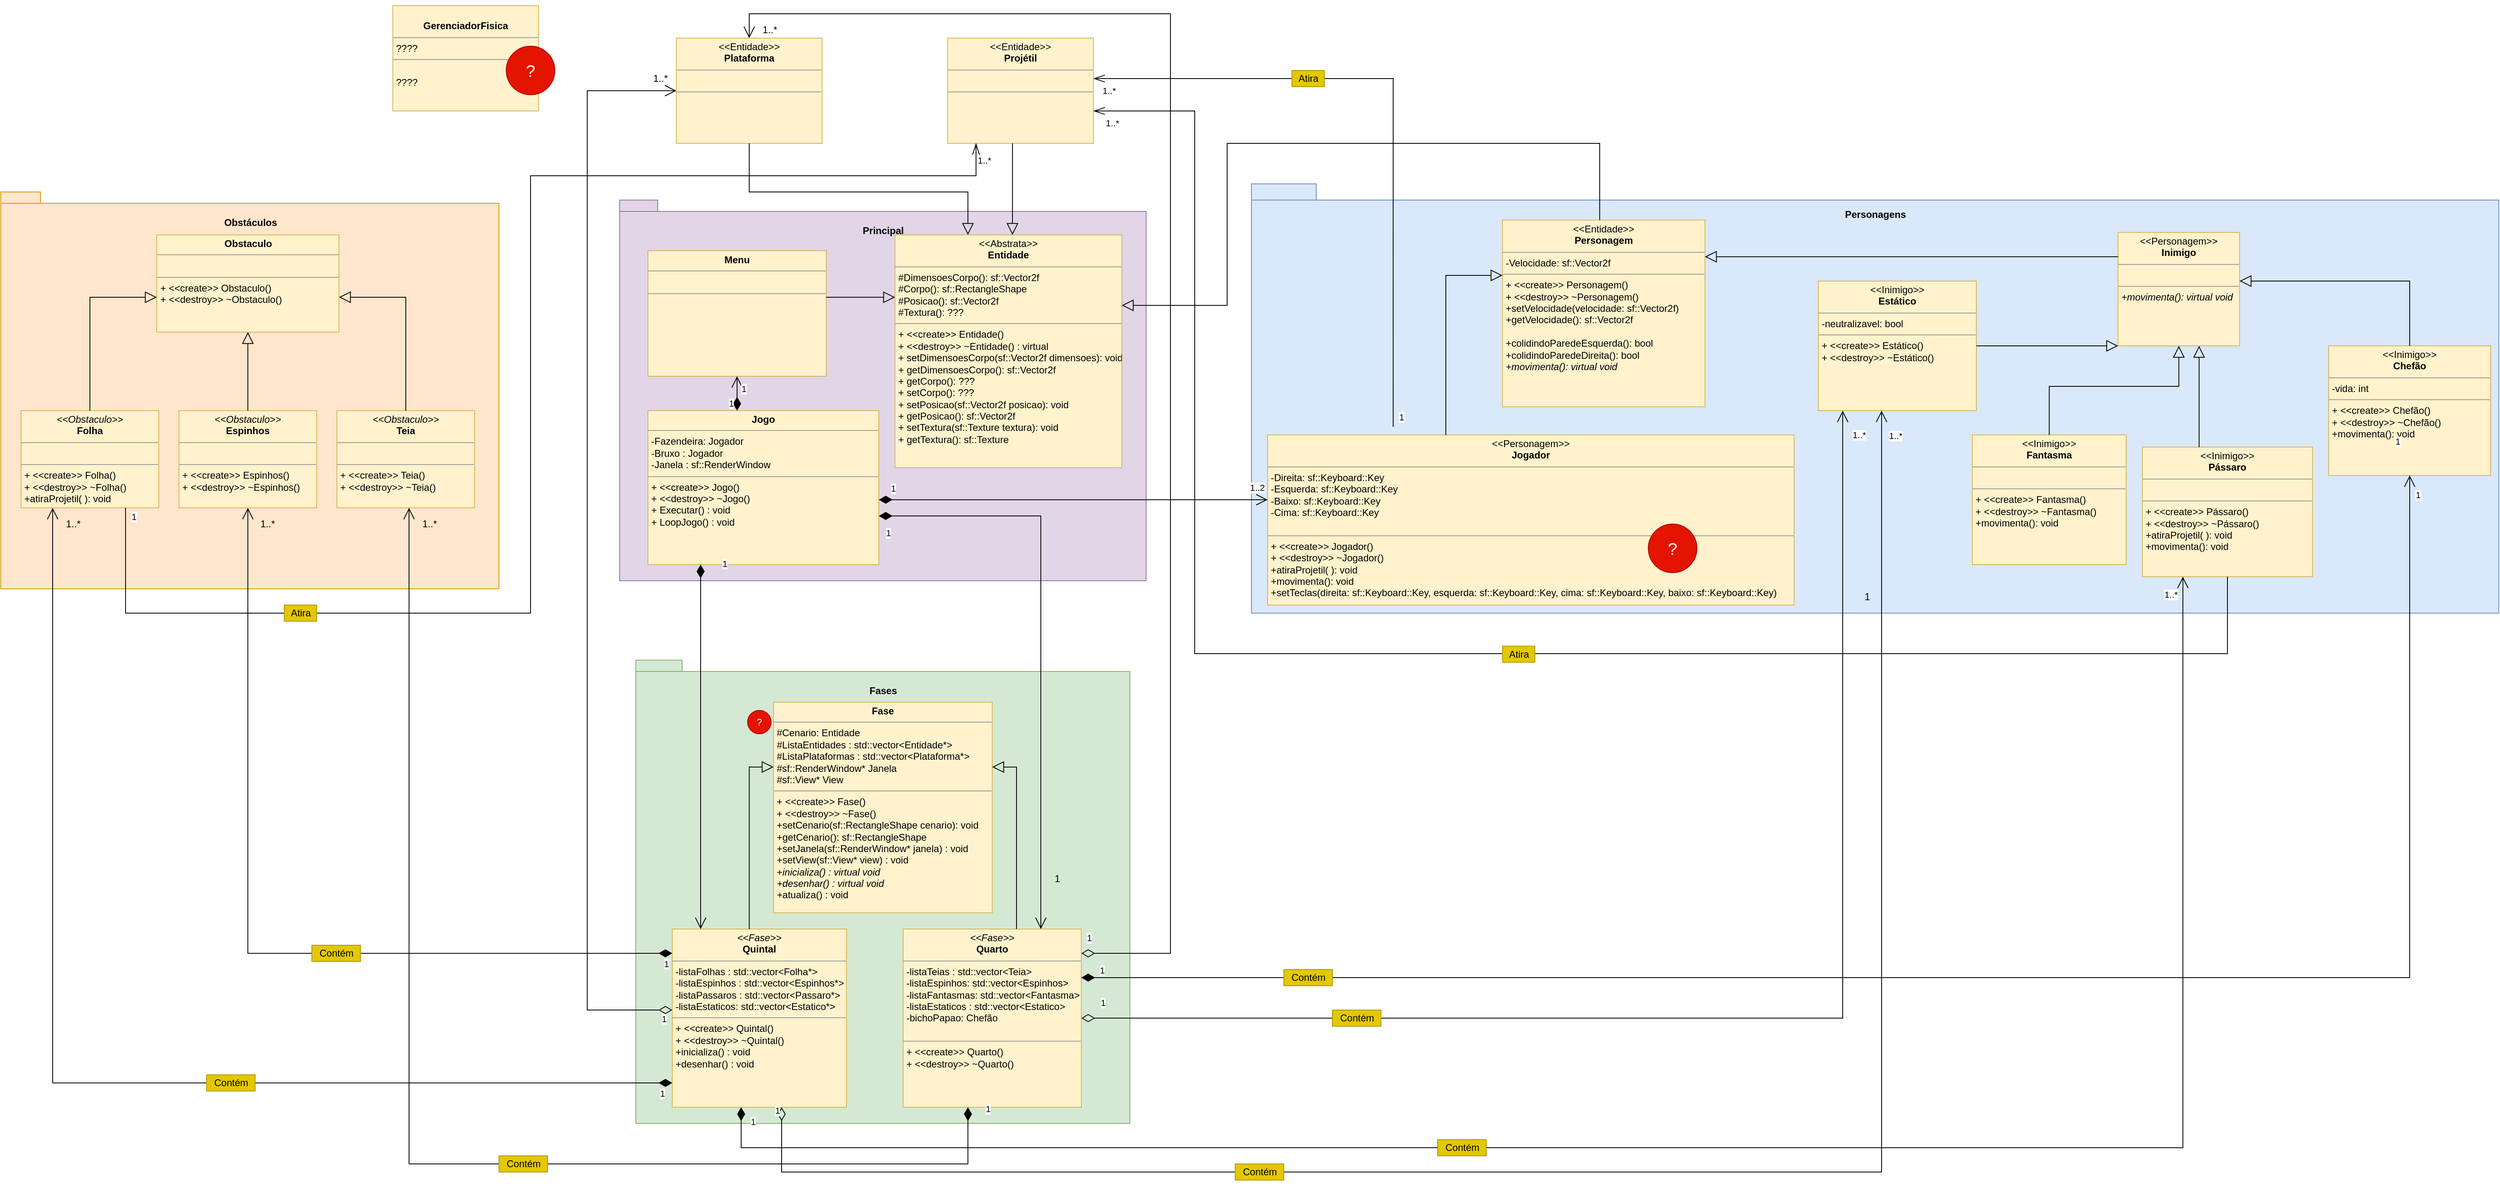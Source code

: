 <mxfile version="14.9.2" type="google"><diagram id="7k_gjuvvFMuULo9rsag7" name="Page-1"><mxGraphModel dx="1021" dy="529" grid="1" gridSize="10" guides="1" tooltips="1" connect="1" arrows="1" fold="1" page="1" pageScale="1" pageWidth="827" pageHeight="1169" math="0" shadow="0"><root><mxCell id="0"/><mxCell id="1" parent="0"/><mxCell id="eO2dSY4aLmtv8ExwFrCQ-41" value="&lt;br&gt;Principal" style="shape=folder;fontStyle=1;spacingTop=10;tabWidth=40;tabHeight=14;tabPosition=left;html=1;fillColor=#e1d5e7;strokeColor=#9673a6;verticalAlign=top;" parent="1" vertex="1"><mxGeometry x="870" y="590" width="650" height="470" as="geometry"/></mxCell><mxCell id="eO2dSY4aLmtv8ExwFrCQ-42" value="&lt;br&gt;Obstáculos&lt;br&gt;" style="shape=folder;fontStyle=1;spacingTop=10;tabWidth=40;tabHeight=14;tabPosition=left;html=1;fillColor=#ffe6cc;strokeColor=#d79b00;labelPosition=center;verticalLabelPosition=middle;align=center;verticalAlign=top;" parent="1" vertex="1"><mxGeometry x="106" y="580" width="615" height="490" as="geometry"/></mxCell><mxCell id="eO2dSY4aLmtv8ExwFrCQ-43" value="&lt;br&gt;Personagens" style="shape=folder;fontStyle=1;spacingTop=10;tabWidth=80;tabHeight=20;tabPosition=left;html=1;fillColor=#dae8fc;strokeColor=#6c8ebf;align=center;labelPosition=center;verticalLabelPosition=middle;verticalAlign=top;" parent="1" vertex="1"><mxGeometry x="1650" y="570" width="1540" height="530" as="geometry"/></mxCell><mxCell id="eO2dSY4aLmtv8ExwFrCQ-44" value="&lt;p style=&quot;margin: 0px ; margin-top: 4px ; text-align: center&quot;&gt;&lt;i&gt;&amp;lt;&amp;lt;Obstaculo&amp;gt;&amp;gt;&lt;/i&gt;&lt;br&gt;&lt;b&gt;Folha&lt;/b&gt;&lt;/p&gt;&lt;hr size=&quot;1&quot;&gt;&lt;p style=&quot;margin: 0px ; margin-left: 4px&quot;&gt;&lt;br&gt;&lt;/p&gt;&lt;hr size=&quot;1&quot;&gt;&lt;p style=&quot;margin: 0px ; margin-left: 4px&quot;&gt;+ &amp;lt;&amp;lt;create&amp;gt;&amp;gt; Folha()&lt;br&gt;+ &amp;lt;&amp;lt;destroy&amp;gt;&amp;gt; ~Folha()&lt;br&gt;&lt;/p&gt;&lt;p style=&quot;margin: 0px ; margin-left: 4px&quot;&gt;+atiraProjetil( ): void&lt;br&gt;&lt;/p&gt;" style="verticalAlign=top;align=left;overflow=fill;fontSize=12;fontFamily=Helvetica;html=1;fillColor=#fff2cc;strokeColor=#d6b656;" parent="1" vertex="1"><mxGeometry x="131" y="850" width="170" height="120" as="geometry"/></mxCell><mxCell id="eO2dSY4aLmtv8ExwFrCQ-45" value="&lt;p style=&quot;margin: 0px ; margin-top: 4px ; text-align: center&quot;&gt;&lt;i&gt;&amp;lt;&amp;lt;Obstaculo&amp;gt;&amp;gt;&lt;/i&gt;&lt;br&gt;&lt;b&gt;Teia&lt;/b&gt;&lt;/p&gt;&lt;hr size=&quot;1&quot;&gt;&lt;p style=&quot;margin: 0px ; margin-left: 4px&quot;&gt;&lt;br&gt;&lt;/p&gt;&lt;hr size=&quot;1&quot;&gt;&lt;p style=&quot;margin: 0px ; margin-left: 4px&quot;&gt;+ &amp;lt;&amp;lt;create&amp;gt;&amp;gt; Teia()&lt;br&gt;+ &amp;lt;&amp;lt;destroy&amp;gt;&amp;gt; ~Teia()&lt;br&gt;&lt;/p&gt;" style="verticalAlign=top;align=left;overflow=fill;fontSize=12;fontFamily=Helvetica;html=1;fillColor=#fff2cc;strokeColor=#d6b656;" parent="1" vertex="1"><mxGeometry x="521" y="850" width="170" height="120" as="geometry"/></mxCell><mxCell id="eO2dSY4aLmtv8ExwFrCQ-46" value="&lt;p style=&quot;margin: 0px ; margin-top: 4px ; text-align: center&quot;&gt;&lt;i&gt;&amp;lt;&amp;lt;Obstaculo&amp;gt;&amp;gt;&lt;/i&gt;&lt;br&gt;&lt;b&gt;Espinhos&lt;/b&gt;&lt;/p&gt;&lt;hr size=&quot;1&quot;&gt;&lt;p style=&quot;margin: 0px ; margin-left: 4px&quot;&gt;&lt;br&gt;&lt;/p&gt;&lt;hr size=&quot;1&quot;&gt;&lt;p style=&quot;margin: 0px ; margin-left: 4px&quot;&gt;+ &amp;lt;&amp;lt;create&amp;gt;&amp;gt; Espinhos()&lt;br&gt;+ &amp;lt;&amp;lt;destroy&amp;gt;&amp;gt; ~Espinhos()&lt;br&gt;&lt;/p&gt;" style="verticalAlign=top;align=left;overflow=fill;fontSize=12;fontFamily=Helvetica;html=1;fillColor=#fff2cc;strokeColor=#d6b656;" parent="1" vertex="1"><mxGeometry x="326" y="850" width="170" height="120" as="geometry"/></mxCell><mxCell id="eO2dSY4aLmtv8ExwFrCQ-47" value="" style="endArrow=block;endFill=0;endSize=12;html=1;rounded=0;edgeStyle=elbowEdgeStyle;elbow=vertical;" parent="1" source="eO2dSY4aLmtv8ExwFrCQ-44" target="eO2dSY4aLmtv8ExwFrCQ-70" edge="1"><mxGeometry width="160" relative="1" as="geometry"><mxPoint x="151" y="790" as="sourcePoint"/><mxPoint x="296" y="710" as="targetPoint"/><Array as="points"><mxPoint x="216" y="710"/><mxPoint x="216" y="710"/></Array></mxGeometry></mxCell><mxCell id="eO2dSY4aLmtv8ExwFrCQ-48" value="" style="endArrow=block;endFill=0;endSize=12;html=1;rounded=0;edgeStyle=elbowEdgeStyle;elbow=vertical;" parent="1" source="eO2dSY4aLmtv8ExwFrCQ-45" target="eO2dSY4aLmtv8ExwFrCQ-70" edge="1"><mxGeometry width="160" relative="1" as="geometry"><mxPoint x="511" y="790" as="sourcePoint"/><mxPoint x="526" y="710" as="targetPoint"/><Array as="points"><mxPoint x="606" y="710"/></Array></mxGeometry></mxCell><mxCell id="eO2dSY4aLmtv8ExwFrCQ-50" value="" style="endArrow=block;endFill=0;endSize=12;html=1;rounded=0;edgeStyle=elbowEdgeStyle;elbow=vertical;" parent="1" source="eO2dSY4aLmtv8ExwFrCQ-46" target="eO2dSY4aLmtv8ExwFrCQ-70" edge="1"><mxGeometry width="160" relative="1" as="geometry"><mxPoint x="351" y="799" as="sourcePoint"/><mxPoint x="411" y="757" as="targetPoint"/></mxGeometry></mxCell><mxCell id="eO2dSY4aLmtv8ExwFrCQ-51" value="&lt;br&gt;Fases" style="shape=folder;fontStyle=1;spacingTop=10;tabWidth=40;tabHeight=14;tabPosition=left;html=1;verticalAlign=top;fillColor=#d5e8d4;strokeColor=#82b366;" parent="1" vertex="1"><mxGeometry x="890" y="1158" width="610" height="572" as="geometry"/></mxCell><mxCell id="eO2dSY4aLmtv8ExwFrCQ-52" value="&lt;p style=&quot;margin: 0px ; margin-top: 4px ; text-align: center&quot;&gt;&amp;lt;&amp;lt;Inimigo&amp;gt;&amp;gt;&lt;br&gt;&lt;b&gt;Estático&lt;/b&gt;&lt;/p&gt;&lt;hr size=&quot;1&quot;&gt;&lt;p style=&quot;margin: 0px ; margin-left: 4px&quot;&gt;-neutralizavel: bool&lt;/p&gt;&lt;hr size=&quot;1&quot;&gt;&lt;p style=&quot;margin: 0px 0px 0px 4px&quot;&gt;+ &amp;lt;&amp;lt;create&amp;gt;&amp;gt; Estático()&lt;br&gt;+ &amp;lt;&amp;lt;destroy&amp;gt;&amp;gt; ~Estático()&lt;br&gt;&lt;/p&gt;&lt;p style=&quot;margin: 0px 0px 0px 4px&quot;&gt;&lt;br&gt;&lt;/p&gt;&lt;p style=&quot;margin: 0px 0px 0px 4px&quot;&gt;&lt;br&gt;&lt;/p&gt;&lt;p style=&quot;margin: 0px ; margin-left: 4px&quot;&gt;&lt;br&gt;&lt;/p&gt;" style="verticalAlign=top;align=left;overflow=fill;fontSize=12;fontFamily=Helvetica;html=1;labelBackgroundColor=none;fillColor=#fff2cc;strokeColor=#d6b656;" parent="1" vertex="1"><mxGeometry x="2350" y="690" width="195" height="160" as="geometry"/></mxCell><mxCell id="eO2dSY4aLmtv8ExwFrCQ-53" value="&lt;p style=&quot;margin: 0px ; margin-top: 4px ; text-align: center&quot;&gt;&lt;b&gt;Fase&lt;/b&gt;&lt;/p&gt;&lt;hr size=&quot;1&quot;&gt;&lt;p style=&quot;margin: 0px ; margin-left: 4px&quot;&gt;#Cenario: Entidade&lt;/p&gt;&lt;p style=&quot;margin: 0px ; margin-left: 4px&quot;&gt;#ListaEntidades : std::vector&amp;lt;Entidade*&amp;gt;&lt;/p&gt;&lt;p style=&quot;margin: 0px ; margin-left: 4px&quot;&gt;#ListaPlataformas : std::vector&amp;lt;Plataforma*&amp;gt;&lt;/p&gt;&lt;p style=&quot;margin: 0px ; margin-left: 4px&quot;&gt;#sf::RenderWindow* Janela&lt;/p&gt;&lt;p style=&quot;margin: 0px ; margin-left: 4px&quot;&gt;#sf::View* View&lt;/p&gt;&lt;hr size=&quot;1&quot;&gt;&lt;p style=&quot;margin: 0px ; margin-left: 4px&quot;&gt;+ &amp;lt;&amp;lt;create&amp;gt;&amp;gt; Fase()&lt;br&gt;+ &amp;lt;&amp;lt;destroy&amp;gt;&amp;gt; ~Fase()&lt;/p&gt;&lt;p style=&quot;margin: 0px ; margin-left: 4px&quot;&gt;+setCenario(sf::RectangleShape cenario): void&lt;/p&gt;&lt;p style=&quot;margin: 0px ; margin-left: 4px&quot;&gt;+getCenario(): sf::RectangleShape&lt;/p&gt;&lt;p style=&quot;margin: 0px ; margin-left: 4px&quot;&gt;+setJanela(sf::RenderWindow* janela) : void&lt;/p&gt;&lt;p style=&quot;margin: 0px ; margin-left: 4px&quot;&gt;+setView(sf::View* view) : void&amp;nbsp;&lt;/p&gt;&lt;p style=&quot;margin: 0px ; margin-left: 4px&quot;&gt;+&lt;i&gt;inicializa() : virtual void&lt;/i&gt;&lt;/p&gt;&lt;p style=&quot;margin: 0px ; margin-left: 4px&quot;&gt;&lt;i&gt;+desenhar() : virtual void&lt;/i&gt;&lt;/p&gt;&lt;p style=&quot;margin: 0px ; margin-left: 4px&quot;&gt;&lt;i&gt;+&lt;/i&gt;atualiza() : void&lt;/p&gt;&lt;p style=&quot;margin: 0px ; margin-left: 4px&quot;&gt;&lt;br&gt;&lt;/p&gt;&lt;p style=&quot;margin: 0px ; margin-left: 4px&quot;&gt;&lt;br&gt;&lt;/p&gt;" style="verticalAlign=top;align=left;overflow=fill;fontSize=12;fontFamily=Helvetica;html=1;fillColor=#fff2cc;strokeColor=#d6b656;" parent="1" vertex="1"><mxGeometry x="1060" y="1210" width="270" height="260" as="geometry"/></mxCell><mxCell id="eO2dSY4aLmtv8ExwFrCQ-54" value="&lt;p style=&quot;margin: 0px ; margin-top: 4px ; text-align: center&quot;&gt;&lt;i&gt;&amp;lt;&amp;lt;Fase&amp;gt;&amp;gt;&lt;/i&gt;&lt;br&gt;&lt;b&gt;Quarto&lt;/b&gt;&lt;/p&gt;&lt;hr size=&quot;1&quot;&gt;&lt;p style=&quot;margin: 0px ; margin-left: 4px&quot;&gt;-listaTeias : std::vector&amp;lt;Teia&amp;gt;&lt;br&gt;&lt;/p&gt;&lt;p style=&quot;margin: 0px ; margin-left: 4px&quot;&gt;-listaEspinhos: std::vector&amp;lt;Espinhos&amp;gt;&lt;/p&gt;&lt;p style=&quot;margin: 0px ; margin-left: 4px&quot;&gt;-listaFantasmas: std::vector&amp;lt;Fantasma&amp;gt;&lt;/p&gt;&lt;p style=&quot;margin: 0px ; margin-left: 4px&quot;&gt;-listaEstaticos : std::vector&amp;lt;Estatico&amp;gt;&lt;/p&gt;&lt;p style=&quot;margin: 0px ; margin-left: 4px&quot;&gt;-bichoPapao: Chefão&lt;/p&gt;&lt;p style=&quot;margin: 0px ; margin-left: 4px&quot;&gt;&lt;br&gt;&lt;/p&gt;&lt;hr size=&quot;1&quot;&gt;&lt;p style=&quot;margin: 0px ; margin-left: 4px&quot;&gt;+ &amp;lt;&amp;lt;create&amp;gt;&amp;gt; Quarto()&lt;br&gt;+ &amp;lt;&amp;lt;destroy&amp;gt;&amp;gt; ~Quarto()&lt;br&gt;&lt;/p&gt;" style="verticalAlign=top;align=left;overflow=fill;fontSize=12;fontFamily=Helvetica;html=1;fillColor=#fff2cc;strokeColor=#d6b656;" parent="1" vertex="1"><mxGeometry x="1220" y="1490" width="220" height="220" as="geometry"/></mxCell><mxCell id="eO2dSY4aLmtv8ExwFrCQ-55" value="&lt;p style=&quot;margin: 0px ; margin-top: 4px ; text-align: center&quot;&gt;&lt;i&gt;&amp;lt;&amp;lt;Fase&amp;gt;&amp;gt;&lt;/i&gt;&lt;br&gt;&lt;b&gt;Quintal&lt;/b&gt;&lt;/p&gt;&lt;hr size=&quot;1&quot;&gt;&lt;p style=&quot;margin: 0px ; margin-left: 4px&quot;&gt;-listaFolhas : std::vector&amp;lt;Folha*&amp;gt;&lt;/p&gt;&lt;p style=&quot;margin: 0px ; margin-left: 4px&quot;&gt;-listaEspinhos : std::vector&amp;lt;Espinhos*&amp;gt;&lt;/p&gt;&lt;p style=&quot;margin: 0px ; margin-left: 4px&quot;&gt;-listaPassaros : std::vector&amp;lt;Passaro*&amp;gt;&lt;/p&gt;&lt;p style=&quot;margin: 0px ; margin-left: 4px&quot;&gt;-listaEstaticos: std::vector&amp;lt;Estatico*&amp;gt;&lt;/p&gt;&lt;hr size=&quot;1&quot;&gt;&lt;p style=&quot;margin: 0px ; margin-left: 4px&quot;&gt;+ &amp;lt;&amp;lt;create&amp;gt;&amp;gt; Quintal()&lt;br&gt;+ &amp;lt;&amp;lt;destroy&amp;gt;&amp;gt; ~Quintal()&lt;/p&gt;&lt;p style=&quot;margin: 0px ; margin-left: 4px&quot;&gt;+inicializa() : void&lt;/p&gt;&lt;p style=&quot;margin: 0px ; margin-left: 4px&quot;&gt;+desenhar() : void&lt;/p&gt;&lt;p style=&quot;margin: 0px ; margin-left: 4px&quot;&gt;&lt;br&gt;&lt;/p&gt;" style="verticalAlign=top;align=left;overflow=fill;fontSize=12;fontFamily=Helvetica;html=1;fillColor=#fff2cc;strokeColor=#d6b656;" parent="1" vertex="1"><mxGeometry x="935" y="1490" width="215" height="220" as="geometry"/></mxCell><mxCell id="eO2dSY4aLmtv8ExwFrCQ-57" value="&lt;p style=&quot;margin: 0px ; margin-top: 4px ; text-align: center&quot;&gt;&amp;lt;&amp;lt;Personagem&amp;gt;&amp;gt;&lt;br&gt;&lt;span style=&quot;font-weight: 700&quot;&gt;Jogador&lt;/span&gt;&lt;br&gt;&lt;/p&gt;&lt;hr size=&quot;1&quot;&gt;&lt;p style=&quot;margin: 0px ; margin-left: 4px&quot;&gt;-Direita: sf::Keyboard::Key&lt;/p&gt;&lt;p style=&quot;margin: 0px 0px 0px 4px&quot;&gt;-Esquerda: sf::Keyboard::Key&lt;/p&gt;&lt;p style=&quot;margin: 0px 0px 0px 4px&quot;&gt;-Baixo: sf::Keyboard::Key&lt;/p&gt;&lt;p style=&quot;margin: 0px 0px 0px 4px&quot;&gt;-Cima: sf::Keyboard::Key&lt;/p&gt;&lt;p style=&quot;margin: 0px 0px 0px 4px&quot;&gt;&lt;br&gt;&lt;/p&gt;&lt;hr size=&quot;1&quot;&gt;&lt;p style=&quot;margin: 0px ; margin-left: 4px&quot;&gt;+ &amp;lt;&amp;lt;create&amp;gt;&amp;gt; Jogador()&lt;br&gt;+ &amp;lt;&amp;lt;destroy&amp;gt;&amp;gt; ~Jogador()&lt;/p&gt;&lt;p style=&quot;margin: 0px 0px 0px 4px&quot;&gt;+atiraProjetil( ): void&lt;/p&gt;&lt;p style=&quot;margin: 0px ; margin-left: 4px&quot;&gt;&lt;span&gt;+movimenta(): void&lt;/span&gt;&lt;br&gt;&lt;/p&gt;&lt;p style=&quot;margin: 0px ; margin-left: 4px&quot;&gt;&lt;span&gt;+setTeclas(direita: sf::Keyboard::Key, esquerda: sf::Keyboard::Key, cima: sf::Keyboard::Key, baixo: sf::Keyboard::Key)&amp;nbsp; &amp;nbsp; &amp;nbsp; &amp;nbsp; &amp;nbsp; &amp;nbsp; &amp;nbsp; &amp;nbsp;&amp;nbsp;&lt;/span&gt;&lt;/p&gt;" style="verticalAlign=top;align=left;overflow=fill;fontSize=12;fontFamily=Helvetica;html=1;labelBackgroundColor=none;fillColor=#fff2cc;strokeColor=#d6b656;" parent="1" vertex="1"><mxGeometry x="1670" y="880" width="650" height="210" as="geometry"/></mxCell><mxCell id="eO2dSY4aLmtv8ExwFrCQ-58" value="&lt;p style=&quot;margin: 0px ; margin-top: 4px ; text-align: center&quot;&gt;&amp;lt;&amp;lt;Personagem&amp;gt;&amp;gt;&lt;br&gt;&lt;span style=&quot;font-weight: 700&quot;&gt;Inimigo&lt;/span&gt;&lt;br&gt;&lt;/p&gt;&lt;hr size=&quot;1&quot;&gt;&lt;p style=&quot;margin: 0px ; margin-left: 4px&quot;&gt;&lt;br&gt;&lt;/p&gt;&lt;hr size=&quot;1&quot;&gt;&lt;p style=&quot;margin: 0px ; margin-left: 4px&quot;&gt;&lt;i&gt;+movimenta(): virtual void&lt;/i&gt;&lt;br&gt;&lt;/p&gt;" style="verticalAlign=top;align=left;overflow=fill;fontSize=12;fontFamily=Helvetica;html=1;labelBackgroundColor=none;fillColor=#fff2cc;strokeColor=#d6b656;" parent="1" vertex="1"><mxGeometry x="2720" y="630" width="150" height="140" as="geometry"/></mxCell><mxCell id="eO2dSY4aLmtv8ExwFrCQ-59" value="&lt;p style=&quot;margin: 0px ; margin-top: 4px ; text-align: center&quot;&gt;&amp;lt;&amp;lt;Entidade&amp;gt;&amp;gt;&lt;br&gt;&lt;span style=&quot;font-weight: 700&quot;&gt;Personagem&lt;/span&gt;&lt;br&gt;&lt;/p&gt;&lt;hr size=&quot;1&quot;&gt;&lt;p style=&quot;margin: 0px ; margin-left: 4px&quot;&gt;-Velocidade: sf::Vector2f&lt;/p&gt;&lt;hr size=&quot;1&quot;&gt;&lt;p style=&quot;margin: 0px 0px 0px 4px&quot;&gt;+ &amp;lt;&amp;lt;create&amp;gt;&amp;gt; Personagem()&lt;br&gt;+ &amp;lt;&amp;lt;destroy&amp;gt;&amp;gt; ~Personagem()&lt;/p&gt;&lt;p style=&quot;margin: 0px 0px 0px 4px&quot;&gt;+setVelocidade(velocidade: sf::Vector2f)&lt;/p&gt;&lt;p style=&quot;margin: 0px 0px 0px 4px&quot;&gt;+getVelocidade(): sf::Vector2f&lt;/p&gt;&lt;p style=&quot;margin: 0px 0px 0px 4px&quot;&gt;&lt;br&gt;&lt;/p&gt;&lt;p style=&quot;margin: 0px 0px 0px 4px&quot;&gt;&lt;span&gt;+colidindoParedeEsquerda(): bool&lt;/span&gt;&lt;br&gt;&lt;/p&gt;&lt;p style=&quot;margin: 0px 0px 0px 4px&quot;&gt;&lt;span&gt;+colidindoParedeDireita(): bool&lt;/span&gt;&lt;/p&gt;&lt;p style=&quot;margin: 0px ; margin-left: 4px&quot;&gt;&lt;i&gt;+movimenta(): virtual void&amp;nbsp;&lt;/i&gt;&lt;/p&gt;&lt;p style=&quot;margin: 0px ; margin-left: 4px&quot;&gt;&lt;br&gt;&lt;/p&gt;" style="verticalAlign=top;align=left;overflow=fill;fontSize=12;fontFamily=Helvetica;html=1;labelBackgroundColor=none;fillColor=#fff2cc;strokeColor=#d6b656;" parent="1" vertex="1"><mxGeometry x="1959.94" y="614.75" width="250" height="230.5" as="geometry"/></mxCell><mxCell id="eO2dSY4aLmtv8ExwFrCQ-60" value="" style="endArrow=block;endFill=0;endSize=12;html=1;rounded=0;edgeStyle=elbowEdgeStyle;elbow=vertical;" parent="1" source="eO2dSY4aLmtv8ExwFrCQ-54" target="eO2dSY4aLmtv8ExwFrCQ-53" edge="1"><mxGeometry width="160" relative="1" as="geometry"><mxPoint x="1350" y="1418" as="sourcePoint"/><mxPoint x="1430" y="1278" as="targetPoint"/><Array as="points"><mxPoint x="1360" y="1290"/><mxPoint x="1330" y="1290"/><mxPoint x="1360" y="1318"/><mxPoint x="1350" y="1278"/><mxPoint x="1350" y="1278"/></Array></mxGeometry></mxCell><mxCell id="eO2dSY4aLmtv8ExwFrCQ-61" value="" style="endArrow=block;endFill=0;endSize=12;html=1;rounded=0;edgeStyle=elbowEdgeStyle;elbow=vertical;" parent="1" source="eO2dSY4aLmtv8ExwFrCQ-55" target="eO2dSY4aLmtv8ExwFrCQ-53" edge="1"><mxGeometry width="160" relative="1" as="geometry"><mxPoint x="960" y="1408" as="sourcePoint"/><mxPoint x="1040" y="1268" as="targetPoint"/><Array as="points"><mxPoint x="1030" y="1290"/><mxPoint x="1030" y="1318"/><mxPoint x="960" y="1268"/></Array></mxGeometry></mxCell><mxCell id="eO2dSY4aLmtv8ExwFrCQ-64" value="" style="html=1;verticalAlign=bottom;endArrow=block;endFill=0;endSize=12;edgeStyle=orthogonalEdgeStyle;rounded=0;" parent="1" source="eO2dSY4aLmtv8ExwFrCQ-52" target="eO2dSY4aLmtv8ExwFrCQ-58" edge="1"><mxGeometry width="80" relative="1" as="geometry"><mxPoint x="2210" y="931" as="sourcePoint"/><mxPoint x="2278.966" y="882" as="targetPoint"/><Array as="points"><mxPoint x="2470" y="770"/></Array></mxGeometry></mxCell><mxCell id="eO2dSY4aLmtv8ExwFrCQ-65" value="" style="html=1;verticalAlign=bottom;endArrow=block;endFill=0;endSize=12;edgeStyle=orthogonalEdgeStyle;rounded=0;" parent="1" source="eO2dSY4aLmtv8ExwFrCQ-58" target="eO2dSY4aLmtv8ExwFrCQ-59" edge="1"><mxGeometry width="80" relative="1" as="geometry"><mxPoint x="2140" y="767" as="sourcePoint"/><mxPoint x="2208.966" y="718" as="targetPoint"/><Array as="points"><mxPoint x="2630" y="660"/><mxPoint x="2630" y="660"/></Array></mxGeometry></mxCell><mxCell id="eO2dSY4aLmtv8ExwFrCQ-66" value="" style="html=1;verticalAlign=bottom;endArrow=block;endFill=0;endSize=12;edgeStyle=orthogonalEdgeStyle;rounded=0;" parent="1" source="eO2dSY4aLmtv8ExwFrCQ-57" target="eO2dSY4aLmtv8ExwFrCQ-59" edge="1"><mxGeometry width="80" relative="1" as="geometry"><mxPoint x="1830" y="771" as="sourcePoint"/><mxPoint x="1898.966" y="722" as="targetPoint"/><Array as="points"><mxPoint x="1890" y="683"/></Array></mxGeometry></mxCell><mxCell id="eO2dSY4aLmtv8ExwFrCQ-69" value="&lt;p style=&quot;margin: 0px ; margin-top: 4px ; text-align: center&quot;&gt;&amp;lt;&amp;lt;Abstrata&amp;gt;&amp;gt;&lt;br&gt;&lt;b&gt;Entidade&lt;/b&gt;&lt;/p&gt;&lt;hr size=&quot;1&quot;&gt;&lt;p style=&quot;margin: 0px ; margin-left: 4px&quot;&gt;#DimensoesCorpo(): sf::Vector2f&lt;/p&gt;&lt;p style=&quot;margin: 0px ; margin-left: 4px&quot;&gt;#Corpo(): sf::RectangleShape&lt;/p&gt;&lt;p style=&quot;margin: 0px ; margin-left: 4px&quot;&gt;#Posicao(): sf::Vector2f&lt;/p&gt;&lt;p style=&quot;margin: 0px ; margin-left: 4px&quot;&gt;#Textura(): ???&lt;br&gt;&lt;/p&gt;&lt;hr size=&quot;1&quot;&gt;&lt;p style=&quot;margin: 0px ; margin-left: 4px&quot;&gt;+ &amp;lt;&amp;lt;create&amp;gt;&amp;gt; Entidade()&lt;br&gt;+ &amp;lt;&amp;lt;destroy&amp;gt;&amp;gt; ~Entidade() : virtual&lt;br&gt;&lt;/p&gt;&lt;p style=&quot;margin: 0px ; margin-left: 4px&quot;&gt;+ setDimensoesCorpo(sf::Vector2f dimensoes): void&lt;/p&gt;&lt;p style=&quot;margin: 0px ; margin-left: 4px&quot;&gt;+ getDimensoesCorpo(): sf::Vector2f&lt;br&gt;&lt;/p&gt;&lt;p style=&quot;margin: 0px ; margin-left: 4px&quot;&gt;+ getCorpo(): ???&lt;/p&gt;&lt;p style=&quot;margin: 0px 0px 0px 4px&quot;&gt;+ setCorpo(): ???&lt;/p&gt;&lt;p style=&quot;margin: 0px 0px 0px 4px&quot;&gt;+ setPosicao(sf::Vector2f posicao): void&lt;/p&gt;&lt;p style=&quot;margin: 0px 0px 0px 4px&quot;&gt;+ getPosicao(): sf::Vector2f&lt;/p&gt;&lt;p style=&quot;margin: 0px 0px 0px 4px&quot;&gt;+ setTextura(sf::Texture textura): void&lt;/p&gt;&lt;p style=&quot;margin: 0px 0px 0px 4px&quot;&gt;+ getTextura(): sf::Texture&lt;/p&gt;&lt;p style=&quot;margin: 0px 0px 0px 4px&quot;&gt;&lt;br&gt;&lt;/p&gt;" style="verticalAlign=top;align=left;overflow=fill;fontSize=12;fontFamily=Helvetica;html=1;labelBackgroundColor=none;fillColor=#fff2cc;strokeColor=#d6b656;" parent="1" vertex="1"><mxGeometry x="1210" y="633" width="280" height="287.5" as="geometry"/></mxCell><mxCell id="eO2dSY4aLmtv8ExwFrCQ-70" value="&lt;p style=&quot;margin: 0px ; margin-top: 4px ; text-align: center&quot;&gt;&lt;b&gt;Obstaculo&lt;/b&gt;&lt;/p&gt;&lt;hr size=&quot;1&quot;&gt;&lt;p style=&quot;margin: 0px ; margin-left: 4px&quot;&gt;&lt;br&gt;&lt;/p&gt;&lt;hr size=&quot;1&quot;&gt;&lt;p style=&quot;margin: 0px ; margin-left: 4px&quot;&gt;+ &amp;lt;&amp;lt;create&amp;gt;&amp;gt; Obstaculo()&lt;br&gt;+ &amp;lt;&amp;lt;destroy&amp;gt;&amp;gt; ~Obstaculo()&lt;br&gt;&lt;/p&gt;" style="verticalAlign=top;align=left;overflow=fill;fontSize=12;fontFamily=Helvetica;html=1;fillColor=#fff2cc;strokeColor=#d6b656;" parent="1" vertex="1"><mxGeometry x="298.5" y="633" width="225" height="120" as="geometry"/></mxCell><mxCell id="eO2dSY4aLmtv8ExwFrCQ-71" value="" style="html=1;verticalAlign=bottom;endArrow=block;endFill=0;endSize=12;edgeStyle=orthogonalEdgeStyle;rounded=0;" parent="1" source="eO2dSY4aLmtv8ExwFrCQ-59" target="eO2dSY4aLmtv8ExwFrCQ-69" edge="1"><mxGeometry width="80" relative="1" as="geometry"><mxPoint x="1164.25" y="558" as="sourcePoint"/><mxPoint x="1120" y="240" as="targetPoint"/><Array as="points"><mxPoint x="2080" y="520"/><mxPoint x="1620" y="520"/><mxPoint x="1620" y="720"/></Array></mxGeometry></mxCell><mxCell id="eO2dSY4aLmtv8ExwFrCQ-72" value="&lt;p style=&quot;margin: 0px ; margin-top: 4px ; text-align: center&quot;&gt;&amp;lt;&amp;lt;Entidade&amp;gt;&amp;gt;&lt;br&gt;&lt;span style=&quot;font-weight: 700&quot;&gt;Projétil&lt;/span&gt;&lt;br&gt;&lt;/p&gt;&lt;hr size=&quot;1&quot;&gt;&lt;p style=&quot;margin: 0px ; margin-left: 4px&quot;&gt;&lt;br&gt;&lt;/p&gt;&lt;hr size=&quot;1&quot;&gt;&lt;p style=&quot;margin: 0px ; margin-left: 4px&quot;&gt;&lt;br&gt;&lt;/p&gt;&lt;p style=&quot;margin: 0px ; margin-left: 4px&quot;&gt;&lt;br&gt;&lt;/p&gt;" style="verticalAlign=top;align=left;overflow=fill;fontSize=12;fontFamily=Helvetica;html=1;labelBackgroundColor=none;fillColor=#fff2cc;strokeColor=#d6b656;" parent="1" vertex="1"><mxGeometry x="1275" y="390" width="180" height="130" as="geometry"/></mxCell><mxCell id="eO2dSY4aLmtv8ExwFrCQ-76" value="" style="html=1;verticalAlign=bottom;endArrow=openThin;endFill=0;endSize=12;edgeStyle=orthogonalEdgeStyle;rounded=0;" parent="1" source="eO2dSY4aLmtv8ExwFrCQ-44" target="eO2dSY4aLmtv8ExwFrCQ-72" edge="1"><mxGeometry width="80" relative="1" as="geometry"><mxPoint x="1309.94" y="1006.51" as="sourcePoint"/><mxPoint x="729.999" y="530" as="targetPoint"/><Array as="points"><mxPoint x="260" y="1100"/><mxPoint x="760" y="1100"/><mxPoint x="760" y="560"/><mxPoint x="1310" y="560"/></Array></mxGeometry></mxCell><mxCell id="eO2dSY4aLmtv8ExwFrCQ-77" value="1..*" style="edgeLabel;html=1;align=center;verticalAlign=middle;resizable=0;points=[];" parent="eO2dSY4aLmtv8ExwFrCQ-76" vertex="1" connectable="0"><mxGeometry x="0.957" relative="1" as="geometry"><mxPoint x="10" y="-17" as="offset"/></mxGeometry></mxCell><mxCell id="eO2dSY4aLmtv8ExwFrCQ-78" value="1" style="edgeLabel;html=1;align=center;verticalAlign=middle;resizable=0;points=[];" parent="eO2dSY4aLmtv8ExwFrCQ-76" vertex="1" connectable="0"><mxGeometry x="-0.985" relative="1" as="geometry"><mxPoint x="10" y="-2" as="offset"/></mxGeometry></mxCell><mxCell id="eO2dSY4aLmtv8ExwFrCQ-79" value="" style="endArrow=block;endFill=0;endSize=12;html=1;rounded=0;edgeStyle=elbowEdgeStyle;elbow=vertical;" parent="1" source="eO2dSY4aLmtv8ExwFrCQ-72" target="eO2dSY4aLmtv8ExwFrCQ-69" edge="1"><mxGeometry width="160" relative="1" as="geometry"><mxPoint x="900" y="440" as="sourcePoint"/><mxPoint x="1060" y="440" as="targetPoint"/><Array as="points"><mxPoint x="1355" y="550"/><mxPoint x="1200" y="590"/><mxPoint x="800" y="530"/><mxPoint x="980" y="440"/><mxPoint x="920" y="305"/><mxPoint x="940" y="330"/></Array></mxGeometry></mxCell><mxCell id="eO2dSY4aLmtv8ExwFrCQ-80" value="&lt;p style=&quot;margin: 0px ; margin-top: 4px ; text-align: center&quot;&gt;&lt;b&gt;Jogo&lt;/b&gt;&lt;/p&gt;&lt;hr size=&quot;1&quot;&gt;&lt;p style=&quot;margin: 0px ; margin-left: 4px&quot;&gt;-Fazendeira: Jogador&lt;/p&gt;&lt;p style=&quot;margin: 0px ; margin-left: 4px&quot;&gt;-Bruxo : Jogador&lt;/p&gt;&lt;p style=&quot;margin: 0px ; margin-left: 4px&quot;&gt;-Janela : sf::RenderWindow&lt;/p&gt;&lt;hr size=&quot;1&quot;&gt;&lt;p style=&quot;margin: 0px ; margin-left: 4px&quot;&gt;+ &amp;lt;&amp;lt;create&amp;gt;&amp;gt; Jogo()&lt;br&gt;+ &amp;lt;&amp;lt;destroy&amp;gt;&amp;gt; ~Jogo()&lt;br&gt;&lt;/p&gt;&lt;p style=&quot;margin: 0px ; margin-left: 4px&quot;&gt;+ Executar() : void&lt;/p&gt;&lt;p style=&quot;margin: 0px ; margin-left: 4px&quot;&gt;+ LoopJogo() : void&lt;/p&gt;" style="verticalAlign=top;align=left;overflow=fill;fontSize=12;fontFamily=Helvetica;html=1;labelBackgroundColor=none;fillColor=#fff2cc;strokeColor=#d6b656;" parent="1" vertex="1"><mxGeometry x="905" y="850" width="285" height="190" as="geometry"/></mxCell><mxCell id="eO2dSY4aLmtv8ExwFrCQ-81" value="1" style="endArrow=open;html=1;endSize=12;startArrow=diamondThin;startSize=14;startFill=1;edgeStyle=elbowEdgeStyle;align=left;verticalAlign=bottom;rounded=0;elbow=vertical;" parent="1" source="eO2dSY4aLmtv8ExwFrCQ-80" target="eO2dSY4aLmtv8ExwFrCQ-57" edge="1"><mxGeometry x="-0.973" y="-50" relative="1" as="geometry"><mxPoint x="1282.5" y="960" as="sourcePoint"/><mxPoint x="1700" y="960" as="targetPoint"/><Array as="points"><mxPoint x="1570" y="960"/><mxPoint x="1400" y="930"/><mxPoint x="1430" y="950"/><mxPoint x="1460" y="960"/><mxPoint x="1410" y="960"/><mxPoint x="1110" y="1080"/><mxPoint x="1500" y="1080"/></Array><mxPoint as="offset"/></mxGeometry></mxCell><mxCell id="HtYYibvTWWXSkEmqXAwk-1" value="1..2" style="edgeLabel;html=1;align=center;verticalAlign=middle;resizable=0;points=[];" parent="eO2dSY4aLmtv8ExwFrCQ-81" connectable="0" vertex="1"><mxGeometry x="0.955" relative="1" as="geometry"><mxPoint x="-2" y="-15" as="offset"/></mxGeometry></mxCell><mxCell id="HtYYibvTWWXSkEmqXAwk-3" value="&lt;p style=&quot;margin: 0px ; margin-top: 4px ; text-align: center&quot;&gt;&amp;lt;&amp;lt;Inimigo&amp;gt;&amp;gt;&lt;br&gt;&lt;b&gt;Chefão&lt;/b&gt;&lt;/p&gt;&lt;hr size=&quot;1&quot;&gt;&lt;p style=&quot;margin: 0px ; margin-left: 4px&quot;&gt;-vida: int&lt;/p&gt;&lt;hr size=&quot;1&quot;&gt;&lt;p style=&quot;margin: 0px 0px 0px 4px&quot;&gt;+ &amp;lt;&amp;lt;create&amp;gt;&amp;gt; Chefão()&lt;br&gt;+ &amp;lt;&amp;lt;destroy&amp;gt;&amp;gt; ~Chefão()&lt;br&gt;&lt;/p&gt;&lt;p style=&quot;margin: 0px 0px 0px 4px&quot;&gt;+movimenta(): void&lt;br&gt;&lt;/p&gt;&lt;p style=&quot;margin: 0px 0px 0px 4px&quot;&gt;&lt;br&gt;&lt;/p&gt;&lt;p style=&quot;margin: 0px ; margin-left: 4px&quot;&gt;&lt;br&gt;&lt;/p&gt;" style="verticalAlign=top;align=left;overflow=fill;fontSize=12;fontFamily=Helvetica;html=1;labelBackgroundColor=none;fillColor=#fff2cc;strokeColor=#d6b656;" parent="1" vertex="1"><mxGeometry x="2980" y="770" width="200" height="160" as="geometry"/></mxCell><mxCell id="eO2dSY4aLmtv8ExwFrCQ-90" value="&lt;p style=&quot;margin: 0px ; margin-top: 4px ; text-align: center&quot;&gt;&amp;lt;&amp;lt;Inimigo&amp;gt;&amp;gt;&lt;br&gt;&lt;b&gt;Fantasma&lt;/b&gt;&lt;/p&gt;&lt;hr size=&quot;1&quot;&gt;&lt;p style=&quot;margin: 0px ; margin-left: 4px&quot;&gt;&lt;br&gt;&lt;/p&gt;&lt;hr size=&quot;1&quot;&gt;&lt;p style=&quot;margin: 0px 0px 0px 4px&quot;&gt;+ &amp;lt;&amp;lt;create&amp;gt;&amp;gt; Fantasma()&lt;br&gt;+ &amp;lt;&amp;lt;destroy&amp;gt;&amp;gt; ~Fantasma()&lt;br&gt;&lt;/p&gt;&lt;p style=&quot;margin: 0px 0px 0px 4px&quot;&gt;+movimenta(): void&lt;br&gt;&lt;/p&gt;&lt;p style=&quot;margin: 0px 0px 0px 4px&quot;&gt;&lt;br&gt;&lt;/p&gt;" style="verticalAlign=top;align=left;overflow=fill;fontSize=12;fontFamily=Helvetica;html=1;labelBackgroundColor=none;fillColor=#fff2cc;strokeColor=#d6b656;" parent="1" vertex="1"><mxGeometry x="2540" y="880" width="190" height="160" as="geometry"/></mxCell><mxCell id="eO2dSY4aLmtv8ExwFrCQ-91" value="&lt;p style=&quot;margin: 0px ; margin-top: 4px ; text-align: center&quot;&gt;&amp;lt;&amp;lt;Inimigo&amp;gt;&amp;gt;&lt;br&gt;&lt;b&gt;Pássaro&lt;/b&gt;&lt;/p&gt;&lt;hr size=&quot;1&quot;&gt;&lt;p style=&quot;margin: 0px ; margin-left: 4px&quot;&gt;&lt;br&gt;&lt;/p&gt;&lt;hr size=&quot;1&quot;&gt;&lt;p style=&quot;margin: 0px 0px 0px 4px&quot;&gt;+ &amp;lt;&amp;lt;create&amp;gt;&amp;gt; Pássaro()&lt;br&gt;+ &amp;lt;&amp;lt;destroy&amp;gt;&amp;gt; ~Pássaro()&lt;/p&gt;&lt;p style=&quot;margin: 0px 0px 0px 4px&quot;&gt;+atiraProjetil( ): void&lt;br&gt;&lt;/p&gt;&lt;p style=&quot;margin: 0px 0px 0px 4px&quot;&gt;+movimenta(): void&lt;br&gt;&lt;/p&gt;&lt;p style=&quot;margin: 0px 0px 0px 4px&quot;&gt;&lt;br&gt;&lt;/p&gt;&lt;p style=&quot;margin: 0px ; margin-left: 4px&quot;&gt;&lt;br&gt;&lt;/p&gt;" style="verticalAlign=top;align=left;overflow=fill;fontSize=12;fontFamily=Helvetica;html=1;labelBackgroundColor=none;fillColor=#fff2cc;strokeColor=#d6b656;" parent="1" vertex="1"><mxGeometry x="2750" y="895" width="210" height="160" as="geometry"/></mxCell><mxCell id="HtYYibvTWWXSkEmqXAwk-5" value="" style="html=1;verticalAlign=bottom;endArrow=block;endFill=0;endSize=12;edgeStyle=orthogonalEdgeStyle;rounded=0;" parent="1" source="HtYYibvTWWXSkEmqXAwk-3" target="eO2dSY4aLmtv8ExwFrCQ-58" edge="1"><mxGeometry width="80" relative="1" as="geometry"><mxPoint x="2459.654" y="880" as="sourcePoint"/><mxPoint x="2459.654" y="830" as="targetPoint"/><Array as="points"><mxPoint x="3080" y="690"/></Array></mxGeometry></mxCell><mxCell id="eO2dSY4aLmtv8ExwFrCQ-92" value="" style="html=1;verticalAlign=bottom;endArrow=block;endFill=0;endSize=12;edgeStyle=orthogonalEdgeStyle;rounded=0;" parent="1" source="eO2dSY4aLmtv8ExwFrCQ-91" target="eO2dSY4aLmtv8ExwFrCQ-58" edge="1"><mxGeometry width="80" relative="1" as="geometry"><mxPoint x="2120" y="920" as="sourcePoint"/><mxPoint x="2390" y="770" as="targetPoint"/><Array as="points"><mxPoint x="2820" y="790"/><mxPoint x="2820" y="790"/></Array></mxGeometry></mxCell><mxCell id="eO2dSY4aLmtv8ExwFrCQ-93" value="" style="html=1;verticalAlign=bottom;endArrow=block;endFill=0;endSize=12;edgeStyle=orthogonalEdgeStyle;rounded=0;" parent="1" source="eO2dSY4aLmtv8ExwFrCQ-90" target="eO2dSY4aLmtv8ExwFrCQ-58" edge="1"><mxGeometry width="80" relative="1" as="geometry"><mxPoint x="2130" y="930" as="sourcePoint"/><mxPoint x="2400" y="780" as="targetPoint"/><Array as="points"><mxPoint x="2635" y="820"/><mxPoint x="2795" y="820"/></Array></mxGeometry></mxCell><mxCell id="eO2dSY4aLmtv8ExwFrCQ-94" value="1" style="endArrow=open;html=1;endSize=12;startArrow=diamondThin;startSize=14;startFill=1;edgeStyle=orthogonalEdgeStyle;align=left;verticalAlign=bottom;rounded=0;" parent="1" source="eO2dSY4aLmtv8ExwFrCQ-55" target="eO2dSY4aLmtv8ExwFrCQ-91" edge="1"><mxGeometry x="-0.979" y="10" relative="1" as="geometry"><mxPoint x="1750" y="1230" as="sourcePoint"/><mxPoint x="1910" y="1230" as="targetPoint"/><Array as="points"><mxPoint x="1020" y="1760"/><mxPoint x="2800" y="1760"/></Array><mxPoint as="offset"/></mxGeometry></mxCell><mxCell id="v1DthangGT1tO0bvkO1E-5" value="1..*" style="edgeLabel;html=1;align=center;verticalAlign=middle;resizable=0;points=[];" parent="eO2dSY4aLmtv8ExwFrCQ-94" vertex="1" connectable="0"><mxGeometry x="0.98" y="-2" relative="1" as="geometry"><mxPoint x="-17" y="-4" as="offset"/></mxGeometry></mxCell><mxCell id="eO2dSY4aLmtv8ExwFrCQ-96" value="1" style="endArrow=open;html=1;endSize=12;startArrow=diamondThin;startSize=14;startFill=1;edgeStyle=orthogonalEdgeStyle;align=left;verticalAlign=bottom;rounded=0;" parent="1" source="eO2dSY4aLmtv8ExwFrCQ-54" target="HtYYibvTWWXSkEmqXAwk-3" edge="1"><mxGeometry x="-0.982" relative="1" as="geometry"><mxPoint x="1039.941" y="1588.0" as="sourcePoint"/><mxPoint x="2440.059" y="1020" as="targetPoint"/><Array as="points"><mxPoint x="3080" y="1550"/></Array><mxPoint as="offset"/></mxGeometry></mxCell><mxCell id="v1DthangGT1tO0bvkO1E-6" value="1" style="edgeLabel;html=1;align=center;verticalAlign=middle;resizable=0;points=[];" parent="eO2dSY4aLmtv8ExwFrCQ-96" vertex="1" connectable="0"><mxGeometry x="0.982" y="-1" relative="1" as="geometry"><mxPoint x="9" y="3" as="offset"/></mxGeometry></mxCell><mxCell id="eO2dSY4aLmtv8ExwFrCQ-99" value="1" style="endArrow=open;html=1;endSize=12;startArrow=diamondThin;startSize=14;startFill=0;edgeStyle=orthogonalEdgeStyle;align=left;verticalAlign=bottom;rounded=0;" parent="1" source="eO2dSY4aLmtv8ExwFrCQ-54" target="eO2dSY4aLmtv8ExwFrCQ-52" edge="1"><mxGeometry x="-0.974" y="10" relative="1" as="geometry"><mxPoint x="1690" y="1230" as="sourcePoint"/><mxPoint x="1850" y="1230" as="targetPoint"/><Array as="points"><mxPoint x="2380" y="1600"/></Array><mxPoint as="offset"/></mxGeometry></mxCell><mxCell id="v1DthangGT1tO0bvkO1E-8" value="1..*" style="edgeLabel;html=1;align=center;verticalAlign=middle;resizable=0;points=[];" parent="eO2dSY4aLmtv8ExwFrCQ-99" vertex="1" connectable="0"><mxGeometry x="0.965" y="-1" relative="1" as="geometry"><mxPoint x="19" as="offset"/></mxGeometry></mxCell><mxCell id="eO2dSY4aLmtv8ExwFrCQ-100" value="1" style="endArrow=open;html=1;endSize=12;startArrow=diamondThin;startSize=14;startFill=0;edgeStyle=orthogonalEdgeStyle;align=left;verticalAlign=bottom;rounded=0;" parent="1" source="eO2dSY4aLmtv8ExwFrCQ-55" target="eO2dSY4aLmtv8ExwFrCQ-52" edge="1"><mxGeometry x="-0.989" y="-10" relative="1" as="geometry"><mxPoint x="1465.0" y="1520" as="sourcePoint"/><mxPoint x="2159.941" y="1020" as="targetPoint"/><Array as="points"><mxPoint x="1070" y="1790"/><mxPoint x="2428" y="1790"/></Array><mxPoint as="offset"/></mxGeometry></mxCell><mxCell id="v1DthangGT1tO0bvkO1E-7" value="1..*" style="edgeLabel;html=1;align=center;verticalAlign=middle;resizable=0;points=[];" parent="eO2dSY4aLmtv8ExwFrCQ-100" vertex="1" connectable="0"><mxGeometry x="0.975" y="-1" relative="1" as="geometry"><mxPoint x="16" y="1" as="offset"/></mxGeometry></mxCell><mxCell id="eO2dSY4aLmtv8ExwFrCQ-114" value="" style="html=1;verticalAlign=bottom;endArrow=openThin;endFill=0;endSize=12;edgeStyle=orthogonalEdgeStyle;rounded=0;" parent="1" source="eO2dSY4aLmtv8ExwFrCQ-91" target="eO2dSY4aLmtv8ExwFrCQ-72" edge="1"><mxGeometry width="80" relative="1" as="geometry"><mxPoint x="1313.441" y="1703.94" as="sourcePoint"/><mxPoint x="2200.0" y="1218.999" as="targetPoint"/><Array as="points"><mxPoint x="2855" y="1150"/><mxPoint x="1580" y="1150"/><mxPoint x="1580" y="480"/></Array></mxGeometry></mxCell><mxCell id="eO2dSY4aLmtv8ExwFrCQ-115" value="1..*" style="edgeLabel;html=1;align=center;verticalAlign=middle;resizable=0;points=[];" parent="eO2dSY4aLmtv8ExwFrCQ-114" vertex="1" connectable="0"><mxGeometry x="0.957" relative="1" as="geometry"><mxPoint x="-24" y="15" as="offset"/></mxGeometry></mxCell><mxCell id="eO2dSY4aLmtv8ExwFrCQ-116" value="1" style="edgeLabel;html=1;align=center;verticalAlign=middle;resizable=0;points=[];" parent="eO2dSY4aLmtv8ExwFrCQ-114" vertex="1" connectable="0"><mxGeometry x="-0.985" relative="1" as="geometry"><mxPoint x="210" y="-183" as="offset"/></mxGeometry></mxCell><mxCell id="eO2dSY4aLmtv8ExwFrCQ-117" value="Atira" style="text;html=1;align=center;verticalAlign=middle;resizable=0;points=[];autosize=1;strokeColor=#B09500;fillColor=#e3c800;fontColor=#000000;" parent="1" vertex="1"><mxGeometry x="1959.94" y="1140.71" width="40" height="20" as="geometry"/></mxCell><mxCell id="eO2dSY4aLmtv8ExwFrCQ-121" value="Atira" style="text;html=1;align=center;verticalAlign=middle;resizable=0;points=[];autosize=1;strokeColor=#B09500;fillColor=#e3c800;fontColor=#000000;" parent="1" vertex="1"><mxGeometry x="456" y="1090" width="40" height="20" as="geometry"/></mxCell><mxCell id="eO2dSY4aLmtv8ExwFrCQ-123" value="1" style="endArrow=open;html=1;endSize=12;startArrow=diamondThin;startSize=14;startFill=1;edgeStyle=orthogonalEdgeStyle;align=left;verticalAlign=bottom;rounded=0;" parent="1" source="eO2dSY4aLmtv8ExwFrCQ-55" target="eO2dSY4aLmtv8ExwFrCQ-44" edge="1"><mxGeometry x="-0.977" y="22" relative="1" as="geometry"><mxPoint x="630" y="1230" as="sourcePoint"/><mxPoint x="790" y="1230" as="targetPoint"/><Array as="points"><mxPoint x="170" y="1680"/></Array><mxPoint as="offset"/></mxGeometry></mxCell><mxCell id="eO2dSY4aLmtv8ExwFrCQ-124" value="1..*" style="text;html=1;align=center;verticalAlign=middle;resizable=0;points=[];autosize=1;strokeColor=none;" parent="1" vertex="1"><mxGeometry x="180" y="980" width="30" height="20" as="geometry"/></mxCell><mxCell id="eO2dSY4aLmtv8ExwFrCQ-126" value="1" style="endArrow=open;html=1;endSize=12;startArrow=diamondThin;startSize=14;startFill=1;edgeStyle=orthogonalEdgeStyle;align=left;verticalAlign=bottom;rounded=0;" parent="1" source="eO2dSY4aLmtv8ExwFrCQ-55" target="eO2dSY4aLmtv8ExwFrCQ-46" edge="1"><mxGeometry x="-0.977" y="22" relative="1" as="geometry"><mxPoint x="945.0" y="1518" as="sourcePoint"/><mxPoint x="180.059" y="980" as="targetPoint"/><Array as="points"><mxPoint x="411" y="1520"/></Array><mxPoint as="offset"/></mxGeometry></mxCell><mxCell id="eO2dSY4aLmtv8ExwFrCQ-127" value="1..*" style="text;html=1;align=center;verticalAlign=middle;resizable=0;points=[];autosize=1;strokeColor=none;" parent="1" vertex="1"><mxGeometry x="420" y="980" width="30" height="20" as="geometry"/></mxCell><mxCell id="eO2dSY4aLmtv8ExwFrCQ-128" value="1" style="endArrow=open;html=1;endSize=12;startArrow=diamondThin;startSize=14;startFill=1;edgeStyle=orthogonalEdgeStyle;align=left;verticalAlign=bottom;rounded=0;" parent="1" source="eO2dSY4aLmtv8ExwFrCQ-54" target="eO2dSY4aLmtv8ExwFrCQ-45" edge="1"><mxGeometry x="-0.986" y="20" relative="1" as="geometry"><mxPoint x="945.0" y="1490" as="sourcePoint"/><mxPoint x="421" y="980" as="targetPoint"/><Array as="points"><mxPoint x="1300" y="1780"/><mxPoint x="610" y="1780"/></Array><mxPoint as="offset"/></mxGeometry></mxCell><mxCell id="eO2dSY4aLmtv8ExwFrCQ-129" value="1..*" style="text;html=1;align=center;verticalAlign=middle;resizable=0;points=[];autosize=1;strokeColor=none;" parent="1" vertex="1"><mxGeometry x="620" y="980" width="30" height="20" as="geometry"/></mxCell><mxCell id="eO2dSY4aLmtv8ExwFrCQ-134" value="&lt;p style=&quot;margin: 0px ; margin-top: 4px ; text-align: center&quot;&gt;&lt;b&gt;Menu&lt;/b&gt;&lt;/p&gt;&lt;hr size=&quot;1&quot;&gt;&lt;p style=&quot;margin: 0px ; margin-left: 4px&quot;&gt;&lt;br&gt;&lt;/p&gt;&lt;hr size=&quot;1&quot;&gt;&lt;p style=&quot;margin: 0px ; margin-left: 4px&quot;&gt;&lt;br&gt;&lt;/p&gt;" style="verticalAlign=top;align=left;overflow=fill;fontSize=12;fontFamily=Helvetica;html=1;labelBackgroundColor=none;fillColor=#fff2cc;strokeColor=#d6b656;" parent="1" vertex="1"><mxGeometry x="905" y="652.5" width="220" height="155" as="geometry"/></mxCell><mxCell id="eO2dSY4aLmtv8ExwFrCQ-136" value="1" style="endArrow=open;html=1;endSize=12;startArrow=diamondThin;startSize=14;startFill=1;edgeStyle=elbowEdgeStyle;align=left;verticalAlign=bottom;rounded=0;" parent="1" source="eO2dSY4aLmtv8ExwFrCQ-80" target="eO2dSY4aLmtv8ExwFrCQ-134" edge="1"><mxGeometry x="-1" y="12" relative="1" as="geometry"><mxPoint x="1200" y="690" as="sourcePoint"/><mxPoint x="1125" y="690" as="targetPoint"/><mxPoint as="offset"/></mxGeometry></mxCell><mxCell id="eO2dSY4aLmtv8ExwFrCQ-137" value="1" style="edgeLabel;html=1;align=center;verticalAlign=middle;resizable=0;points=[];" parent="eO2dSY4aLmtv8ExwFrCQ-136" connectable="0" vertex="1"><mxGeometry x="0.955" relative="1" as="geometry"><mxPoint x="8" y="14" as="offset"/></mxGeometry></mxCell><mxCell id="eO2dSY4aLmtv8ExwFrCQ-138" value="" style="endArrow=block;endFill=0;endSize=12;html=1;rounded=0;edgeStyle=elbowEdgeStyle;elbow=vertical;" parent="1" source="eO2dSY4aLmtv8ExwFrCQ-134" target="eO2dSY4aLmtv8ExwFrCQ-69" edge="1"><mxGeometry width="160" relative="1" as="geometry"><mxPoint x="917.5" y="570" as="sourcePoint"/><mxPoint x="840.0" y="435" as="targetPoint"/><Array as="points"><mxPoint x="1160" y="710"/><mxPoint x="1170" y="690"/><mxPoint x="1190" y="780"/><mxPoint x="1330" y="840"/><mxPoint x="1010" y="900"/><mxPoint x="820" y="250"/><mxPoint x="850" y="250"/><mxPoint x="850" y="280"/><mxPoint x="795" y="570"/><mxPoint x="735" y="435"/><mxPoint x="755" y="460"/></Array></mxGeometry></mxCell><mxCell id="opCBtV-8Cs2om0ov_cET-1" value="1" style="endArrow=open;html=1;endSize=12;startArrow=diamondThin;startSize=14;startFill=1;edgeStyle=elbowEdgeStyle;align=left;verticalAlign=bottom;rounded=0;" parent="1" source="eO2dSY4aLmtv8ExwFrCQ-80" target="eO2dSY4aLmtv8ExwFrCQ-55" edge="1"><mxGeometry x="-0.964" y="25" relative="1" as="geometry"><mxPoint x="1260" y="1180" as="sourcePoint"/><mxPoint x="1420" y="1180" as="targetPoint"/><Array as="points"><mxPoint x="970" y="1110"/><mxPoint x="1020" y="970"/></Array><mxPoint as="offset"/></mxGeometry></mxCell><mxCell id="opCBtV-8Cs2om0ov_cET-2" value="1" style="endArrow=open;html=1;endSize=12;startArrow=diamondThin;startSize=14;startFill=1;edgeStyle=elbowEdgeStyle;align=left;verticalAlign=bottom;rounded=0;" parent="1" source="eO2dSY4aLmtv8ExwFrCQ-80" target="eO2dSY4aLmtv8ExwFrCQ-54" edge="1"><mxGeometry x="-0.964" y="25" relative="1" as="geometry"><mxPoint x="1050" y="965" as="sourcePoint"/><mxPoint x="980" y="1448" as="targetPoint"/><Array as="points"><mxPoint x="1390" y="980"/><mxPoint x="1390" y="1170"/><mxPoint x="1370" y="970"/><mxPoint x="1380" y="1160"/><mxPoint x="1360" y="980"/><mxPoint x="1390" y="1080"/><mxPoint x="1320" y="1100"/><mxPoint x="1390" y="1260"/><mxPoint x="1320" y="1120"/><mxPoint x="980" y="1120"/><mxPoint x="1030" y="980"/></Array><mxPoint as="offset"/></mxGeometry></mxCell><mxCell id="opCBtV-8Cs2om0ov_cET-5" value="1" style="text;html=1;align=center;verticalAlign=middle;resizable=0;points=[];autosize=1;strokeColor=none;" parent="1" vertex="1"><mxGeometry x="1400" y="1418" width="20" height="20" as="geometry"/></mxCell><mxCell id="opCBtV-8Cs2om0ov_cET-6" value="1" style="text;html=1;align=center;verticalAlign=middle;resizable=0;points=[];autosize=1;strokeColor=none;" parent="1" vertex="1"><mxGeometry x="2400" y="1070" width="20" height="20" as="geometry"/></mxCell><mxCell id="opCBtV-8Cs2om0ov_cET-7" value="Contém" style="text;html=1;align=center;verticalAlign=middle;resizable=0;points=[];autosize=1;strokeColor=#B09500;fillColor=#e3c800;fontColor=#000000;" parent="1" vertex="1"><mxGeometry x="490" y="1510" width="60" height="20" as="geometry"/></mxCell><mxCell id="opCBtV-8Cs2om0ov_cET-8" value="Contém" style="text;html=1;align=center;verticalAlign=middle;resizable=0;points=[];autosize=1;strokeColor=#B09500;fillColor=#e3c800;fontColor=#000000;" parent="1" vertex="1"><mxGeometry x="360" y="1670" width="60" height="20" as="geometry"/></mxCell><mxCell id="opCBtV-8Cs2om0ov_cET-12" value="Contém" style="text;html=1;align=center;verticalAlign=middle;resizable=0;points=[];autosize=1;strokeColor=#B09500;fillColor=#e3c800;fontColor=#000000;" parent="1" vertex="1"><mxGeometry x="721" y="1770" width="60" height="20" as="geometry"/></mxCell><mxCell id="opCBtV-8Cs2om0ov_cET-13" value="Contém" style="text;html=1;align=center;verticalAlign=middle;resizable=0;points=[];autosize=1;strokeColor=#B09500;fillColor=#e3c800;fontColor=#000000;" parent="1" vertex="1"><mxGeometry x="1690" y="1540" width="60" height="20" as="geometry"/></mxCell><mxCell id="opCBtV-8Cs2om0ov_cET-14" value="Contém" style="text;html=1;align=center;verticalAlign=middle;resizable=0;points=[];autosize=1;strokeColor=#B09500;fillColor=#e3c800;fontColor=#000000;" parent="1" vertex="1"><mxGeometry x="1750" y="1590" width="60" height="20" as="geometry"/></mxCell><mxCell id="opCBtV-8Cs2om0ov_cET-15" value="Contém" style="text;html=1;align=center;verticalAlign=middle;resizable=0;points=[];autosize=1;strokeColor=#B09500;fillColor=#e3c800;fontColor=#000000;" parent="1" vertex="1"><mxGeometry x="1630" y="1780" width="60" height="20" as="geometry"/></mxCell><mxCell id="opCBtV-8Cs2om0ov_cET-16" value="Contém" style="text;html=1;align=center;verticalAlign=middle;resizable=0;points=[];autosize=1;strokeColor=#B09500;fillColor=#e3c800;fontColor=#000000;" parent="1" vertex="1"><mxGeometry x="1879.94" y="1750" width="60" height="20" as="geometry"/></mxCell><mxCell id="OFyEmPvh1wgjG5qS69z_-2" value="&lt;p style=&quot;margin: 0px ; margin-top: 4px ; text-align: center&quot;&gt;&amp;lt;&amp;lt;Entidade&amp;gt;&amp;gt;&lt;br&gt;&lt;b&gt;Plataforma&lt;/b&gt;&lt;/p&gt;&lt;hr size=&quot;1&quot;&gt;&lt;p style=&quot;margin: 0px ; margin-left: 4px&quot;&gt;&lt;br&gt;&lt;/p&gt;&lt;hr size=&quot;1&quot;&gt;&lt;p style=&quot;margin: 0px ; margin-left: 4px&quot;&gt;&lt;br&gt;&lt;/p&gt;&lt;p style=&quot;margin: 0px ; margin-left: 4px&quot;&gt;&lt;br&gt;&lt;/p&gt;" style="verticalAlign=top;align=left;overflow=fill;fontSize=12;fontFamily=Helvetica;html=1;labelBackgroundColor=none;fillColor=#fff2cc;strokeColor=#d6b656;" parent="1" vertex="1"><mxGeometry x="940" y="390" width="180" height="130" as="geometry"/></mxCell><mxCell id="OFyEmPvh1wgjG5qS69z_-3" value="" style="endArrow=block;endFill=0;endSize=12;html=1;rounded=0;edgeStyle=elbowEdgeStyle;elbow=vertical;" parent="1" source="OFyEmPvh1wgjG5qS69z_-2" target="eO2dSY4aLmtv8ExwFrCQ-69" edge="1"><mxGeometry width="160" relative="1" as="geometry"><mxPoint x="1365" y="530" as="sourcePoint"/><mxPoint x="1365" y="662.5" as="targetPoint"/><Array as="points"><mxPoint x="1300" y="580"/><mxPoint x="1130" y="580"/><mxPoint x="1280" y="590"/><mxPoint x="1365" y="560"/><mxPoint x="1210" y="600"/><mxPoint x="810" y="540"/><mxPoint x="990" y="450"/><mxPoint x="930" y="315"/><mxPoint x="950" y="340"/></Array></mxGeometry></mxCell><mxCell id="OFyEmPvh1wgjG5qS69z_-4" value="1" style="endArrow=open;html=1;endSize=12;startArrow=diamondThin;startSize=14;startFill=0;edgeStyle=orthogonalEdgeStyle;align=left;verticalAlign=bottom;rounded=0;" parent="1" source="eO2dSY4aLmtv8ExwFrCQ-55" target="OFyEmPvh1wgjG5qS69z_-2" edge="1"><mxGeometry x="-0.977" y="20" relative="1" as="geometry"><mxPoint x="940" y="710" as="sourcePoint"/><mxPoint x="1100" y="710" as="targetPoint"/><Array as="points"><mxPoint x="830" y="1590"/><mxPoint x="830" y="455"/></Array><mxPoint as="offset"/></mxGeometry></mxCell><mxCell id="OFyEmPvh1wgjG5qS69z_-5" value="1..*" style="text;html=1;align=center;verticalAlign=middle;resizable=0;points=[];autosize=1;strokeColor=none;" parent="1" vertex="1"><mxGeometry x="905" y="430" width="30" height="20" as="geometry"/></mxCell><mxCell id="OFyEmPvh1wgjG5qS69z_-6" value="1" style="endArrow=open;html=1;endSize=12;startArrow=diamondThin;startSize=14;startFill=0;edgeStyle=orthogonalEdgeStyle;align=left;verticalAlign=bottom;rounded=0;" parent="1" source="eO2dSY4aLmtv8ExwFrCQ-54" target="OFyEmPvh1wgjG5qS69z_-2" edge="1"><mxGeometry x="-0.995" y="10" relative="1" as="geometry"><mxPoint x="945" y="1530" as="sourcePoint"/><mxPoint x="950" y="465" as="targetPoint"/><Array as="points"><mxPoint x="1550" y="1520"/><mxPoint x="1550" y="360"/><mxPoint x="1030" y="360"/></Array><mxPoint as="offset"/></mxGeometry></mxCell><mxCell id="OFyEmPvh1wgjG5qS69z_-7" value="1..*" style="text;html=1;align=center;verticalAlign=middle;resizable=0;points=[];autosize=1;strokeColor=none;" parent="1" vertex="1"><mxGeometry x="1040" y="370" width="30" height="20" as="geometry"/></mxCell><mxCell id="Mg-VHe4hQLG3yAD0I_v1-4" value="" style="html=1;verticalAlign=bottom;endArrow=openThin;endFill=0;endSize=12;edgeStyle=orthogonalEdgeStyle;rounded=0;" parent="1" target="eO2dSY4aLmtv8ExwFrCQ-72" edge="1"><mxGeometry width="80" relative="1" as="geometry"><mxPoint x="1825.029" y="870" as="sourcePoint"/><mxPoint x="1420" y="440.029" as="targetPoint"/><Array as="points"><mxPoint x="1825" y="440"/></Array></mxGeometry></mxCell><mxCell id="Mg-VHe4hQLG3yAD0I_v1-5" value="1..*" style="edgeLabel;html=1;align=center;verticalAlign=middle;resizable=0;points=[];" parent="Mg-VHe4hQLG3yAD0I_v1-4" connectable="0" vertex="1"><mxGeometry x="0.957" relative="1" as="geometry"><mxPoint x="2" y="15" as="offset"/></mxGeometry></mxCell><mxCell id="Mg-VHe4hQLG3yAD0I_v1-6" value="1" style="edgeLabel;html=1;align=center;verticalAlign=middle;resizable=0;points=[];" parent="Mg-VHe4hQLG3yAD0I_v1-4" connectable="0" vertex="1"><mxGeometry x="-0.985" relative="1" as="geometry"><mxPoint x="10" y="-6" as="offset"/></mxGeometry></mxCell><mxCell id="Mg-VHe4hQLG3yAD0I_v1-7" value="Atira" style="text;html=1;align=center;verticalAlign=middle;resizable=0;points=[];autosize=1;strokeColor=#B09500;fillColor=#e3c800;fontColor=#000000;" parent="1" vertex="1"><mxGeometry x="1700" y="430" width="40" height="20" as="geometry"/></mxCell><mxCell id="kw08qJvlb6ne-OsvH3mS-2" value="&lt;font style=&quot;font-size: 21px&quot;&gt;?&lt;/font&gt;" style="ellipse;whiteSpace=wrap;html=1;aspect=fixed;fillColor=#e51400;strokeColor=#B20000;fontColor=#ffffff;" vertex="1" parent="1"><mxGeometry x="2140" y="990" width="60" height="60" as="geometry"/></mxCell><mxCell id="kw08qJvlb6ne-OsvH3mS-5" value="?" style="ellipse;whiteSpace=wrap;html=1;aspect=fixed;fillColor=#e51400;strokeColor=#B20000;fontColor=#ffffff;" vertex="1" parent="1"><mxGeometry x="1028" y="1220" width="29" height="29" as="geometry"/></mxCell><mxCell id="1BuEa_QUqA_3ktGP-daQ-4" value="&lt;p style=&quot;margin: 0px ; margin-top: 4px ; text-align: center&quot;&gt;&lt;br&gt;&lt;b&gt;GerenciadorFisica&lt;/b&gt;&lt;/p&gt;&lt;hr size=&quot;1&quot;&gt;&lt;p style=&quot;margin: 0px ; margin-left: 4px&quot;&gt;????&lt;/p&gt;&lt;hr size=&quot;1&quot;&gt;&lt;p style=&quot;margin: 0px ; margin-left: 4px&quot;&gt;&lt;br&gt;&lt;/p&gt;&lt;p style=&quot;margin: 0px ; margin-left: 4px&quot;&gt;????&lt;/p&gt;" style="verticalAlign=top;align=left;overflow=fill;fontSize=12;fontFamily=Helvetica;html=1;labelBackgroundColor=none;fillColor=#fff2cc;strokeColor=#d6b656;" vertex="1" parent="1"><mxGeometry x="590" y="350" width="180" height="130" as="geometry"/></mxCell><mxCell id="kw08qJvlb6ne-OsvH3mS-10" value="&lt;font style=&quot;font-size: 21px&quot;&gt;?&lt;/font&gt;" style="ellipse;whiteSpace=wrap;html=1;aspect=fixed;fillColor=#e51400;strokeColor=#B20000;fontColor=#ffffff;" vertex="1" parent="1"><mxGeometry x="730" y="400" width="60" height="60" as="geometry"/></mxCell></root></mxGraphModel></diagram></mxfile>